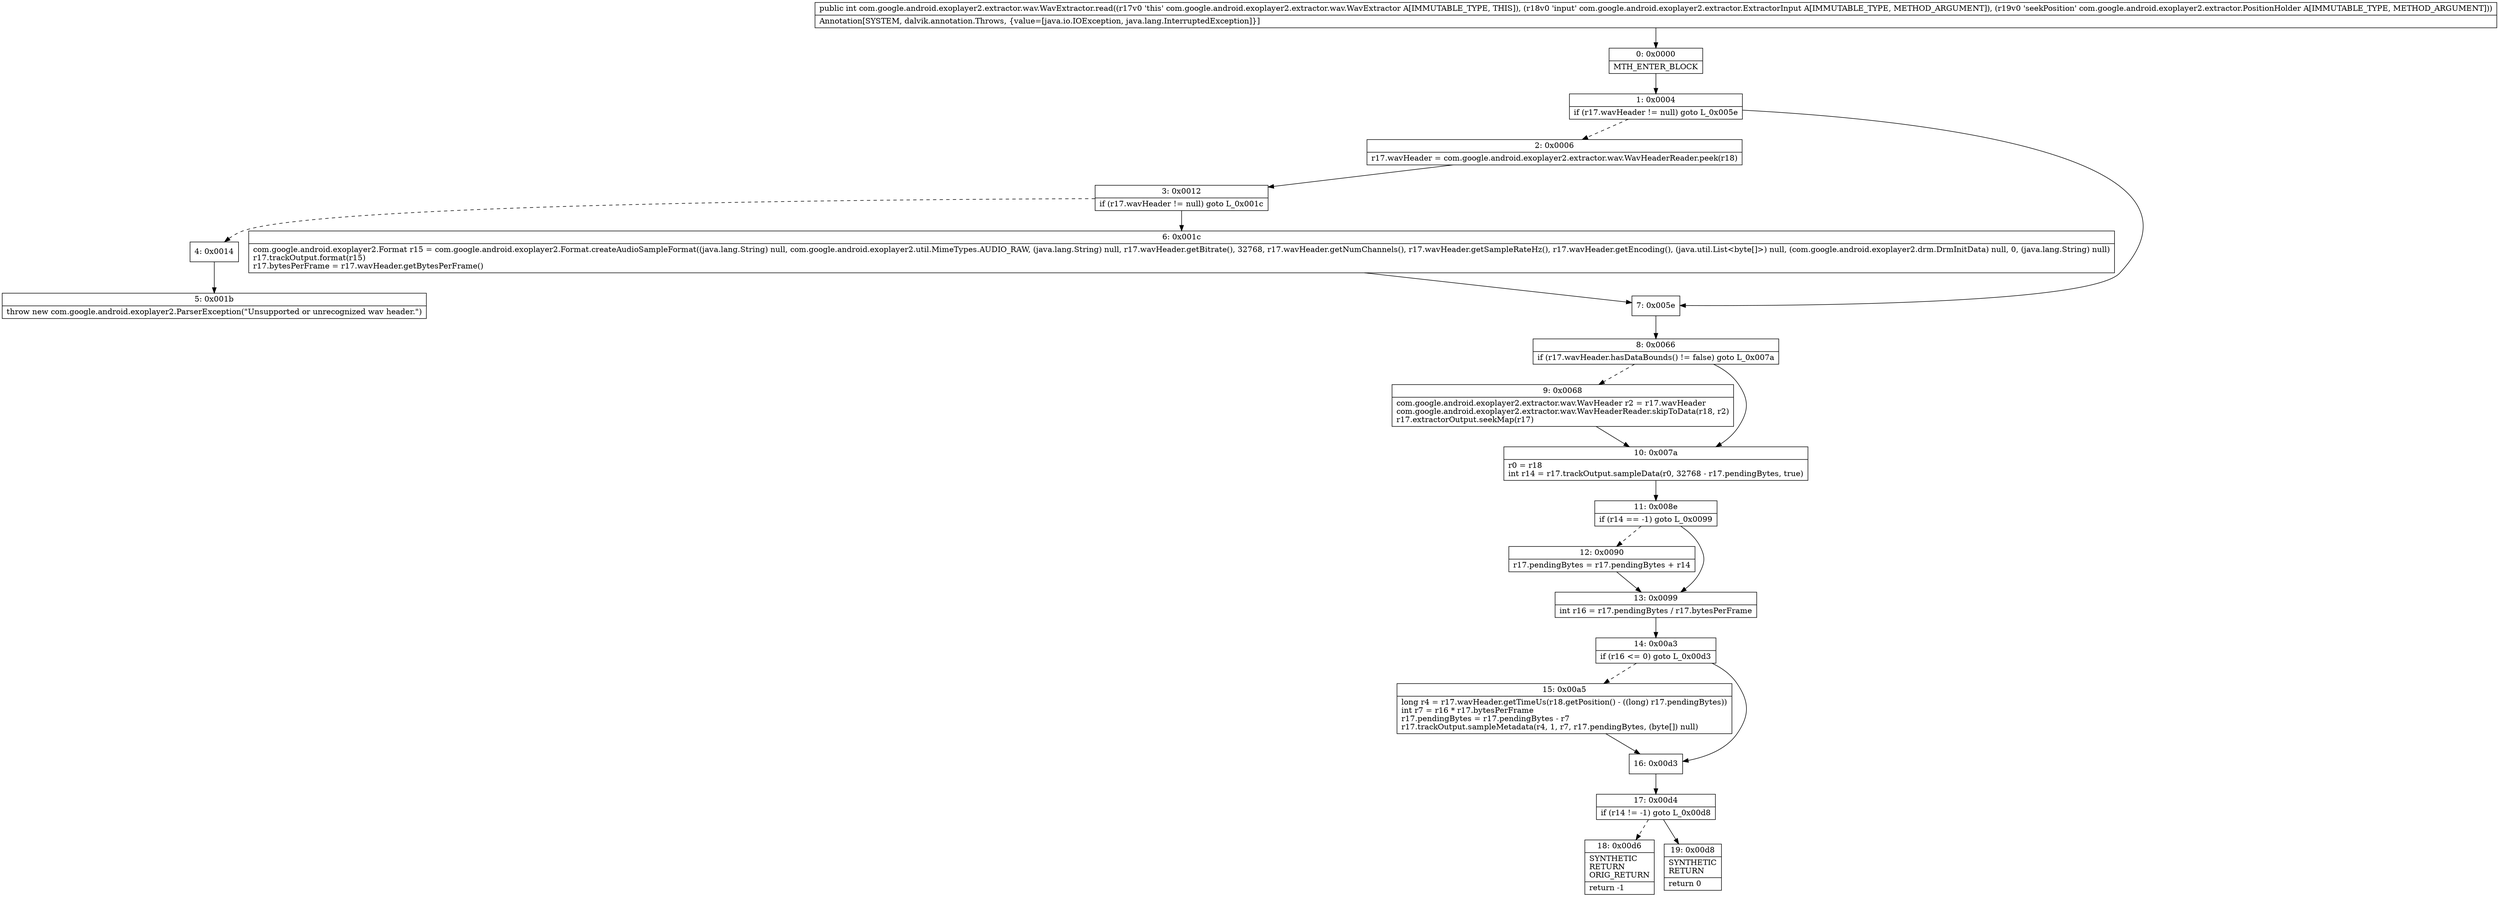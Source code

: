 digraph "CFG forcom.google.android.exoplayer2.extractor.wav.WavExtractor.read(Lcom\/google\/android\/exoplayer2\/extractor\/ExtractorInput;Lcom\/google\/android\/exoplayer2\/extractor\/PositionHolder;)I" {
Node_0 [shape=record,label="{0\:\ 0x0000|MTH_ENTER_BLOCK\l}"];
Node_1 [shape=record,label="{1\:\ 0x0004|if (r17.wavHeader != null) goto L_0x005e\l}"];
Node_2 [shape=record,label="{2\:\ 0x0006|r17.wavHeader = com.google.android.exoplayer2.extractor.wav.WavHeaderReader.peek(r18)\l}"];
Node_3 [shape=record,label="{3\:\ 0x0012|if (r17.wavHeader != null) goto L_0x001c\l}"];
Node_4 [shape=record,label="{4\:\ 0x0014}"];
Node_5 [shape=record,label="{5\:\ 0x001b|throw new com.google.android.exoplayer2.ParserException(\"Unsupported or unrecognized wav header.\")\l}"];
Node_6 [shape=record,label="{6\:\ 0x001c|com.google.android.exoplayer2.Format r15 = com.google.android.exoplayer2.Format.createAudioSampleFormat((java.lang.String) null, com.google.android.exoplayer2.util.MimeTypes.AUDIO_RAW, (java.lang.String) null, r17.wavHeader.getBitrate(), 32768, r17.wavHeader.getNumChannels(), r17.wavHeader.getSampleRateHz(), r17.wavHeader.getEncoding(), (java.util.List\<byte[]\>) null, (com.google.android.exoplayer2.drm.DrmInitData) null, 0, (java.lang.String) null)\lr17.trackOutput.format(r15)\lr17.bytesPerFrame = r17.wavHeader.getBytesPerFrame()\l}"];
Node_7 [shape=record,label="{7\:\ 0x005e}"];
Node_8 [shape=record,label="{8\:\ 0x0066|if (r17.wavHeader.hasDataBounds() != false) goto L_0x007a\l}"];
Node_9 [shape=record,label="{9\:\ 0x0068|com.google.android.exoplayer2.extractor.wav.WavHeader r2 = r17.wavHeader\lcom.google.android.exoplayer2.extractor.wav.WavHeaderReader.skipToData(r18, r2)\lr17.extractorOutput.seekMap(r17)\l}"];
Node_10 [shape=record,label="{10\:\ 0x007a|r0 = r18\lint r14 = r17.trackOutput.sampleData(r0, 32768 \- r17.pendingBytes, true)\l}"];
Node_11 [shape=record,label="{11\:\ 0x008e|if (r14 == \-1) goto L_0x0099\l}"];
Node_12 [shape=record,label="{12\:\ 0x0090|r17.pendingBytes = r17.pendingBytes + r14\l}"];
Node_13 [shape=record,label="{13\:\ 0x0099|int r16 = r17.pendingBytes \/ r17.bytesPerFrame\l}"];
Node_14 [shape=record,label="{14\:\ 0x00a3|if (r16 \<= 0) goto L_0x00d3\l}"];
Node_15 [shape=record,label="{15\:\ 0x00a5|long r4 = r17.wavHeader.getTimeUs(r18.getPosition() \- ((long) r17.pendingBytes))\lint r7 = r16 * r17.bytesPerFrame\lr17.pendingBytes = r17.pendingBytes \- r7\lr17.trackOutput.sampleMetadata(r4, 1, r7, r17.pendingBytes, (byte[]) null)\l}"];
Node_16 [shape=record,label="{16\:\ 0x00d3}"];
Node_17 [shape=record,label="{17\:\ 0x00d4|if (r14 != \-1) goto L_0x00d8\l}"];
Node_18 [shape=record,label="{18\:\ 0x00d6|SYNTHETIC\lRETURN\lORIG_RETURN\l|return \-1\l}"];
Node_19 [shape=record,label="{19\:\ 0x00d8|SYNTHETIC\lRETURN\l|return 0\l}"];
MethodNode[shape=record,label="{public int com.google.android.exoplayer2.extractor.wav.WavExtractor.read((r17v0 'this' com.google.android.exoplayer2.extractor.wav.WavExtractor A[IMMUTABLE_TYPE, THIS]), (r18v0 'input' com.google.android.exoplayer2.extractor.ExtractorInput A[IMMUTABLE_TYPE, METHOD_ARGUMENT]), (r19v0 'seekPosition' com.google.android.exoplayer2.extractor.PositionHolder A[IMMUTABLE_TYPE, METHOD_ARGUMENT]))  | Annotation[SYSTEM, dalvik.annotation.Throws, \{value=[java.io.IOException, java.lang.InterruptedException]\}]\l}"];
MethodNode -> Node_0;
Node_0 -> Node_1;
Node_1 -> Node_2[style=dashed];
Node_1 -> Node_7;
Node_2 -> Node_3;
Node_3 -> Node_4[style=dashed];
Node_3 -> Node_6;
Node_4 -> Node_5;
Node_6 -> Node_7;
Node_7 -> Node_8;
Node_8 -> Node_9[style=dashed];
Node_8 -> Node_10;
Node_9 -> Node_10;
Node_10 -> Node_11;
Node_11 -> Node_12[style=dashed];
Node_11 -> Node_13;
Node_12 -> Node_13;
Node_13 -> Node_14;
Node_14 -> Node_15[style=dashed];
Node_14 -> Node_16;
Node_15 -> Node_16;
Node_16 -> Node_17;
Node_17 -> Node_18[style=dashed];
Node_17 -> Node_19;
}


